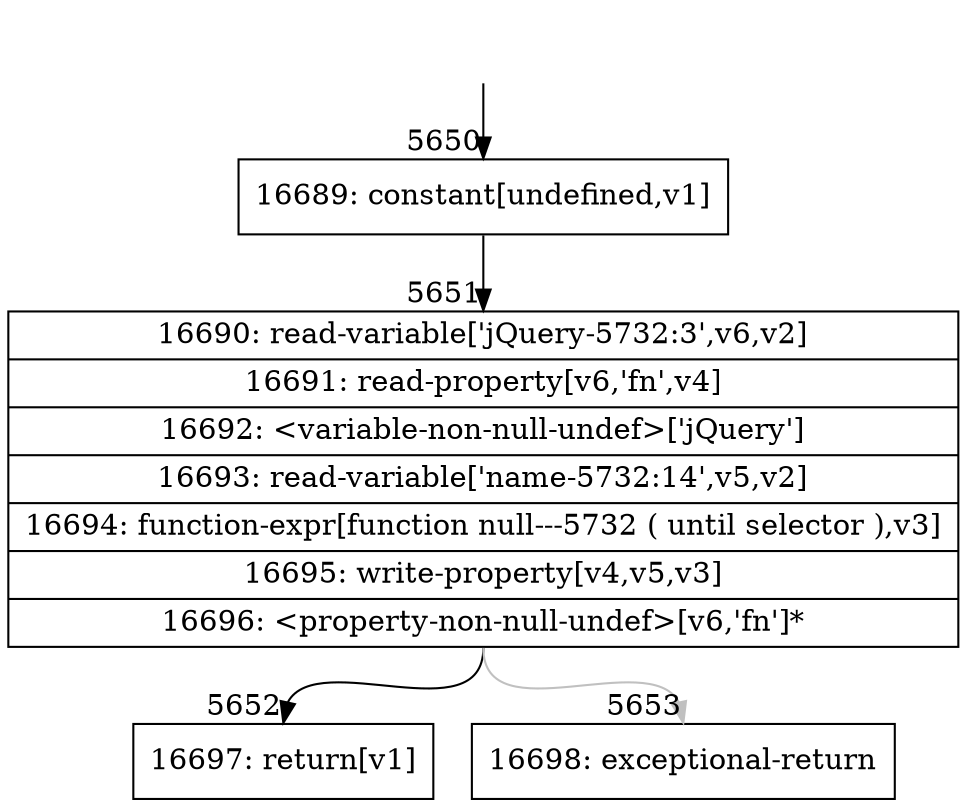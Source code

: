 digraph {
rankdir="TD"
BB_entry362[shape=none,label=""];
BB_entry362 -> BB5650 [tailport=s, headport=n, headlabel="    5650"]
BB5650 [shape=record label="{16689: constant[undefined,v1]}" ] 
BB5650 -> BB5651 [tailport=s, headport=n, headlabel="      5651"]
BB5651 [shape=record label="{16690: read-variable['jQuery-5732:3',v6,v2]|16691: read-property[v6,'fn',v4]|16692: \<variable-non-null-undef\>['jQuery']|16693: read-variable['name-5732:14',v5,v2]|16694: function-expr[function null---5732 ( until selector ),v3]|16695: write-property[v4,v5,v3]|16696: \<property-non-null-undef\>[v6,'fn']*}" ] 
BB5651 -> BB5652 [tailport=s, headport=n, headlabel="      5652"]
BB5651 -> BB5653 [tailport=s, headport=n, color=gray, headlabel="      5653"]
BB5652 [shape=record label="{16697: return[v1]}" ] 
BB5653 [shape=record label="{16698: exceptional-return}" ] 
}
